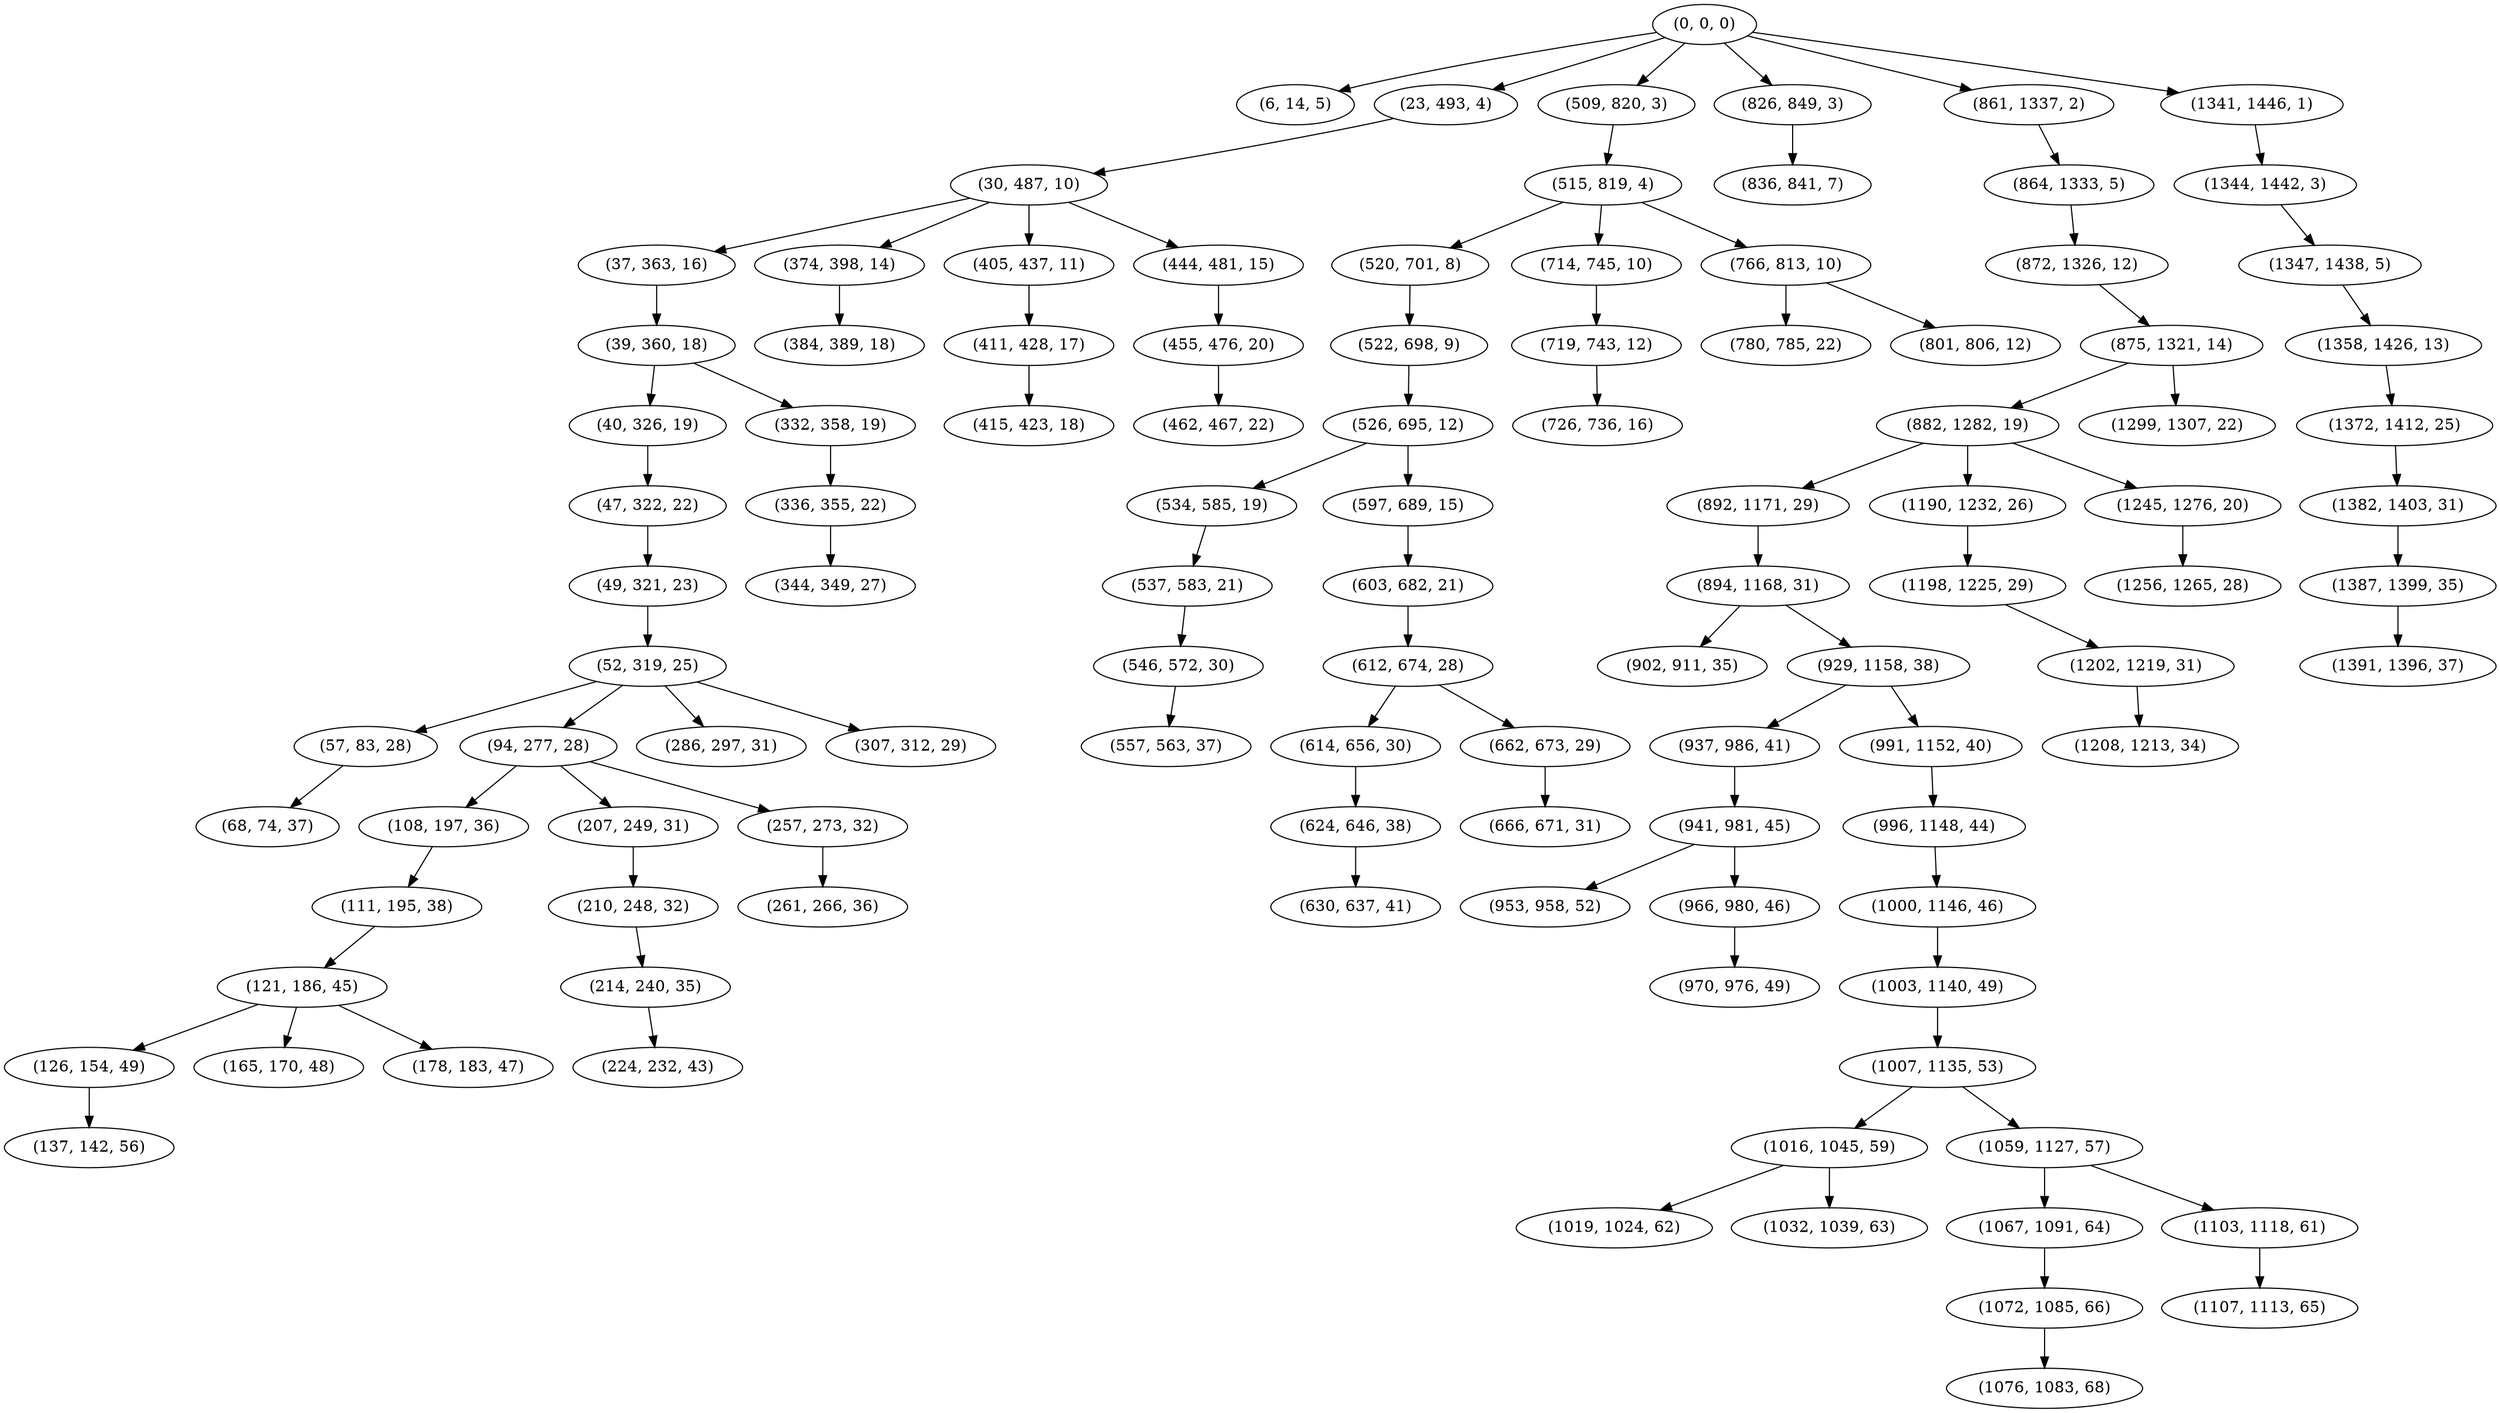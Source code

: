 digraph tree {
    "(0, 0, 0)";
    "(6, 14, 5)";
    "(23, 493, 4)";
    "(30, 487, 10)";
    "(37, 363, 16)";
    "(39, 360, 18)";
    "(40, 326, 19)";
    "(47, 322, 22)";
    "(49, 321, 23)";
    "(52, 319, 25)";
    "(57, 83, 28)";
    "(68, 74, 37)";
    "(94, 277, 28)";
    "(108, 197, 36)";
    "(111, 195, 38)";
    "(121, 186, 45)";
    "(126, 154, 49)";
    "(137, 142, 56)";
    "(165, 170, 48)";
    "(178, 183, 47)";
    "(207, 249, 31)";
    "(210, 248, 32)";
    "(214, 240, 35)";
    "(224, 232, 43)";
    "(257, 273, 32)";
    "(261, 266, 36)";
    "(286, 297, 31)";
    "(307, 312, 29)";
    "(332, 358, 19)";
    "(336, 355, 22)";
    "(344, 349, 27)";
    "(374, 398, 14)";
    "(384, 389, 18)";
    "(405, 437, 11)";
    "(411, 428, 17)";
    "(415, 423, 18)";
    "(444, 481, 15)";
    "(455, 476, 20)";
    "(462, 467, 22)";
    "(509, 820, 3)";
    "(515, 819, 4)";
    "(520, 701, 8)";
    "(522, 698, 9)";
    "(526, 695, 12)";
    "(534, 585, 19)";
    "(537, 583, 21)";
    "(546, 572, 30)";
    "(557, 563, 37)";
    "(597, 689, 15)";
    "(603, 682, 21)";
    "(612, 674, 28)";
    "(614, 656, 30)";
    "(624, 646, 38)";
    "(630, 637, 41)";
    "(662, 673, 29)";
    "(666, 671, 31)";
    "(714, 745, 10)";
    "(719, 743, 12)";
    "(726, 736, 16)";
    "(766, 813, 10)";
    "(780, 785, 22)";
    "(801, 806, 12)";
    "(826, 849, 3)";
    "(836, 841, 7)";
    "(861, 1337, 2)";
    "(864, 1333, 5)";
    "(872, 1326, 12)";
    "(875, 1321, 14)";
    "(882, 1282, 19)";
    "(892, 1171, 29)";
    "(894, 1168, 31)";
    "(902, 911, 35)";
    "(929, 1158, 38)";
    "(937, 986, 41)";
    "(941, 981, 45)";
    "(953, 958, 52)";
    "(966, 980, 46)";
    "(970, 976, 49)";
    "(991, 1152, 40)";
    "(996, 1148, 44)";
    "(1000, 1146, 46)";
    "(1003, 1140, 49)";
    "(1007, 1135, 53)";
    "(1016, 1045, 59)";
    "(1019, 1024, 62)";
    "(1032, 1039, 63)";
    "(1059, 1127, 57)";
    "(1067, 1091, 64)";
    "(1072, 1085, 66)";
    "(1076, 1083, 68)";
    "(1103, 1118, 61)";
    "(1107, 1113, 65)";
    "(1190, 1232, 26)";
    "(1198, 1225, 29)";
    "(1202, 1219, 31)";
    "(1208, 1213, 34)";
    "(1245, 1276, 20)";
    "(1256, 1265, 28)";
    "(1299, 1307, 22)";
    "(1341, 1446, 1)";
    "(1344, 1442, 3)";
    "(1347, 1438, 5)";
    "(1358, 1426, 13)";
    "(1372, 1412, 25)";
    "(1382, 1403, 31)";
    "(1387, 1399, 35)";
    "(1391, 1396, 37)";
    "(0, 0, 0)" -> "(6, 14, 5)";
    "(0, 0, 0)" -> "(23, 493, 4)";
    "(0, 0, 0)" -> "(509, 820, 3)";
    "(0, 0, 0)" -> "(826, 849, 3)";
    "(0, 0, 0)" -> "(861, 1337, 2)";
    "(0, 0, 0)" -> "(1341, 1446, 1)";
    "(23, 493, 4)" -> "(30, 487, 10)";
    "(30, 487, 10)" -> "(37, 363, 16)";
    "(30, 487, 10)" -> "(374, 398, 14)";
    "(30, 487, 10)" -> "(405, 437, 11)";
    "(30, 487, 10)" -> "(444, 481, 15)";
    "(37, 363, 16)" -> "(39, 360, 18)";
    "(39, 360, 18)" -> "(40, 326, 19)";
    "(39, 360, 18)" -> "(332, 358, 19)";
    "(40, 326, 19)" -> "(47, 322, 22)";
    "(47, 322, 22)" -> "(49, 321, 23)";
    "(49, 321, 23)" -> "(52, 319, 25)";
    "(52, 319, 25)" -> "(57, 83, 28)";
    "(52, 319, 25)" -> "(94, 277, 28)";
    "(52, 319, 25)" -> "(286, 297, 31)";
    "(52, 319, 25)" -> "(307, 312, 29)";
    "(57, 83, 28)" -> "(68, 74, 37)";
    "(94, 277, 28)" -> "(108, 197, 36)";
    "(94, 277, 28)" -> "(207, 249, 31)";
    "(94, 277, 28)" -> "(257, 273, 32)";
    "(108, 197, 36)" -> "(111, 195, 38)";
    "(111, 195, 38)" -> "(121, 186, 45)";
    "(121, 186, 45)" -> "(126, 154, 49)";
    "(121, 186, 45)" -> "(165, 170, 48)";
    "(121, 186, 45)" -> "(178, 183, 47)";
    "(126, 154, 49)" -> "(137, 142, 56)";
    "(207, 249, 31)" -> "(210, 248, 32)";
    "(210, 248, 32)" -> "(214, 240, 35)";
    "(214, 240, 35)" -> "(224, 232, 43)";
    "(257, 273, 32)" -> "(261, 266, 36)";
    "(332, 358, 19)" -> "(336, 355, 22)";
    "(336, 355, 22)" -> "(344, 349, 27)";
    "(374, 398, 14)" -> "(384, 389, 18)";
    "(405, 437, 11)" -> "(411, 428, 17)";
    "(411, 428, 17)" -> "(415, 423, 18)";
    "(444, 481, 15)" -> "(455, 476, 20)";
    "(455, 476, 20)" -> "(462, 467, 22)";
    "(509, 820, 3)" -> "(515, 819, 4)";
    "(515, 819, 4)" -> "(520, 701, 8)";
    "(515, 819, 4)" -> "(714, 745, 10)";
    "(515, 819, 4)" -> "(766, 813, 10)";
    "(520, 701, 8)" -> "(522, 698, 9)";
    "(522, 698, 9)" -> "(526, 695, 12)";
    "(526, 695, 12)" -> "(534, 585, 19)";
    "(526, 695, 12)" -> "(597, 689, 15)";
    "(534, 585, 19)" -> "(537, 583, 21)";
    "(537, 583, 21)" -> "(546, 572, 30)";
    "(546, 572, 30)" -> "(557, 563, 37)";
    "(597, 689, 15)" -> "(603, 682, 21)";
    "(603, 682, 21)" -> "(612, 674, 28)";
    "(612, 674, 28)" -> "(614, 656, 30)";
    "(612, 674, 28)" -> "(662, 673, 29)";
    "(614, 656, 30)" -> "(624, 646, 38)";
    "(624, 646, 38)" -> "(630, 637, 41)";
    "(662, 673, 29)" -> "(666, 671, 31)";
    "(714, 745, 10)" -> "(719, 743, 12)";
    "(719, 743, 12)" -> "(726, 736, 16)";
    "(766, 813, 10)" -> "(780, 785, 22)";
    "(766, 813, 10)" -> "(801, 806, 12)";
    "(826, 849, 3)" -> "(836, 841, 7)";
    "(861, 1337, 2)" -> "(864, 1333, 5)";
    "(864, 1333, 5)" -> "(872, 1326, 12)";
    "(872, 1326, 12)" -> "(875, 1321, 14)";
    "(875, 1321, 14)" -> "(882, 1282, 19)";
    "(875, 1321, 14)" -> "(1299, 1307, 22)";
    "(882, 1282, 19)" -> "(892, 1171, 29)";
    "(882, 1282, 19)" -> "(1190, 1232, 26)";
    "(882, 1282, 19)" -> "(1245, 1276, 20)";
    "(892, 1171, 29)" -> "(894, 1168, 31)";
    "(894, 1168, 31)" -> "(902, 911, 35)";
    "(894, 1168, 31)" -> "(929, 1158, 38)";
    "(929, 1158, 38)" -> "(937, 986, 41)";
    "(929, 1158, 38)" -> "(991, 1152, 40)";
    "(937, 986, 41)" -> "(941, 981, 45)";
    "(941, 981, 45)" -> "(953, 958, 52)";
    "(941, 981, 45)" -> "(966, 980, 46)";
    "(966, 980, 46)" -> "(970, 976, 49)";
    "(991, 1152, 40)" -> "(996, 1148, 44)";
    "(996, 1148, 44)" -> "(1000, 1146, 46)";
    "(1000, 1146, 46)" -> "(1003, 1140, 49)";
    "(1003, 1140, 49)" -> "(1007, 1135, 53)";
    "(1007, 1135, 53)" -> "(1016, 1045, 59)";
    "(1007, 1135, 53)" -> "(1059, 1127, 57)";
    "(1016, 1045, 59)" -> "(1019, 1024, 62)";
    "(1016, 1045, 59)" -> "(1032, 1039, 63)";
    "(1059, 1127, 57)" -> "(1067, 1091, 64)";
    "(1059, 1127, 57)" -> "(1103, 1118, 61)";
    "(1067, 1091, 64)" -> "(1072, 1085, 66)";
    "(1072, 1085, 66)" -> "(1076, 1083, 68)";
    "(1103, 1118, 61)" -> "(1107, 1113, 65)";
    "(1190, 1232, 26)" -> "(1198, 1225, 29)";
    "(1198, 1225, 29)" -> "(1202, 1219, 31)";
    "(1202, 1219, 31)" -> "(1208, 1213, 34)";
    "(1245, 1276, 20)" -> "(1256, 1265, 28)";
    "(1341, 1446, 1)" -> "(1344, 1442, 3)";
    "(1344, 1442, 3)" -> "(1347, 1438, 5)";
    "(1347, 1438, 5)" -> "(1358, 1426, 13)";
    "(1358, 1426, 13)" -> "(1372, 1412, 25)";
    "(1372, 1412, 25)" -> "(1382, 1403, 31)";
    "(1382, 1403, 31)" -> "(1387, 1399, 35)";
    "(1387, 1399, 35)" -> "(1391, 1396, 37)";
}
